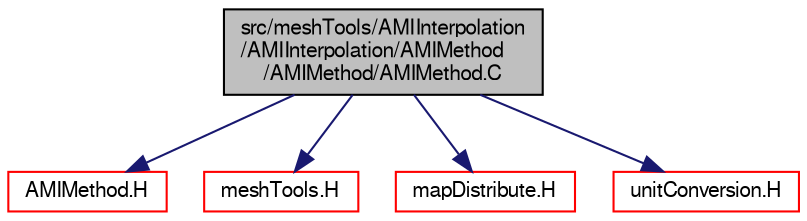digraph "src/meshTools/AMIInterpolation/AMIInterpolation/AMIMethod/AMIMethod/AMIMethod.C"
{
  bgcolor="transparent";
  edge [fontname="FreeSans",fontsize="10",labelfontname="FreeSans",labelfontsize="10"];
  node [fontname="FreeSans",fontsize="10",shape=record];
  Node0 [label="src/meshTools/AMIInterpolation\l/AMIInterpolation/AMIMethod\l/AMIMethod/AMIMethod.C",height=0.2,width=0.4,color="black", fillcolor="grey75", style="filled", fontcolor="black"];
  Node0 -> Node1 [color="midnightblue",fontsize="10",style="solid",fontname="FreeSans"];
  Node1 [label="AMIMethod.H",height=0.2,width=0.4,color="red",URL="$a07256.html"];
  Node0 -> Node178 [color="midnightblue",fontsize="10",style="solid",fontname="FreeSans"];
  Node178 [label="meshTools.H",height=0.2,width=0.4,color="red",URL="$a07670.html"];
  Node0 -> Node187 [color="midnightblue",fontsize="10",style="solid",fontname="FreeSans"];
  Node187 [label="mapDistribute.H",height=0.2,width=0.4,color="red",URL="$a11576.html"];
  Node0 -> Node205 [color="midnightblue",fontsize="10",style="solid",fontname="FreeSans"];
  Node205 [label="unitConversion.H",height=0.2,width=0.4,color="red",URL="$a10280.html",tooltip="Unit conversion functions. "];
}
